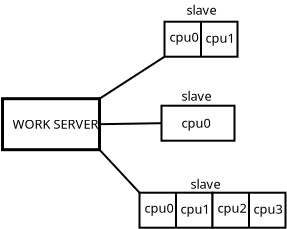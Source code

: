<?xml version="1.0" encoding="UTF-8"?>
<dia:diagram xmlns:dia="http://www.lysator.liu.se/~alla/dia/">
  <dia:layer name="Background" visible="true">
    <dia:object type="Standard - Box" version="0" id="O0">
      <dia:attribute name="obj_pos">
        <dia:point val="0.7,10.3"/>
      </dia:attribute>
      <dia:attribute name="obj_bb">
        <dia:rectangle val="0.625,10.225;5.625,12.925"/>
      </dia:attribute>
      <dia:attribute name="elem_corner">
        <dia:point val="0.7,10.3"/>
      </dia:attribute>
      <dia:attribute name="elem_width">
        <dia:real val="4.85"/>
      </dia:attribute>
      <dia:attribute name="elem_height">
        <dia:real val="2.55"/>
      </dia:attribute>
      <dia:attribute name="border_width">
        <dia:real val="0.15"/>
      </dia:attribute>
      <dia:attribute name="show_background">
        <dia:boolean val="true"/>
      </dia:attribute>
    </dia:object>
    <dia:object type="Standard - Box" version="0" id="O1">
      <dia:attribute name="obj_pos">
        <dia:point val="8.65,10.65"/>
      </dia:attribute>
      <dia:attribute name="obj_bb">
        <dia:rectangle val="8.6,10.6;12.35,12.45"/>
      </dia:attribute>
      <dia:attribute name="elem_corner">
        <dia:point val="8.65,10.65"/>
      </dia:attribute>
      <dia:attribute name="elem_width">
        <dia:real val="3.65"/>
      </dia:attribute>
      <dia:attribute name="elem_height">
        <dia:real val="1.75"/>
      </dia:attribute>
      <dia:attribute name="show_background">
        <dia:boolean val="true"/>
      </dia:attribute>
    </dia:object>
    <dia:object type="Standard - Text" version="0" id="O2">
      <dia:attribute name="obj_pos">
        <dia:point val="1.2,11.8"/>
      </dia:attribute>
      <dia:attribute name="obj_bb">
        <dia:rectangle val="1.2,11.25;5.1,12.2"/>
      </dia:attribute>
      <dia:attribute name="text">
        <dia:composite type="text">
          <dia:attribute name="string">
            <dia:string>#WORK SERVER#</dia:string>
          </dia:attribute>
          <dia:attribute name="font">
            <dia:font family="sans" style="0" name="Helvetica"/>
          </dia:attribute>
          <dia:attribute name="height">
            <dia:real val="0.8"/>
          </dia:attribute>
          <dia:attribute name="pos">
            <dia:point val="1.2,11.8"/>
          </dia:attribute>
          <dia:attribute name="color">
            <dia:color val="#000000"/>
          </dia:attribute>
          <dia:attribute name="alignment">
            <dia:enum val="0"/>
          </dia:attribute>
        </dia:composite>
      </dia:attribute>
    </dia:object>
    <dia:object type="Standard - Text" version="0" id="O3">
      <dia:attribute name="obj_pos">
        <dia:point val="9.65,11.75"/>
      </dia:attribute>
      <dia:attribute name="obj_bb">
        <dia:rectangle val="9.65,11.182;11.068,12.185"/>
      </dia:attribute>
      <dia:attribute name="text">
        <dia:composite type="text">
          <dia:attribute name="string">
            <dia:string>#cpu0#</dia:string>
          </dia:attribute>
          <dia:attribute name="font">
            <dia:font family="sans" style="0" name="Helvetica"/>
          </dia:attribute>
          <dia:attribute name="height">
            <dia:real val="0.8"/>
          </dia:attribute>
          <dia:attribute name="pos">
            <dia:point val="9.65,11.75"/>
          </dia:attribute>
          <dia:attribute name="color">
            <dia:color val="#000000"/>
          </dia:attribute>
          <dia:attribute name="alignment">
            <dia:enum val="0"/>
          </dia:attribute>
        </dia:composite>
      </dia:attribute>
    </dia:object>
    <dia:object type="Standard - Line" version="0" id="O4">
      <dia:attribute name="obj_pos">
        <dia:point val="5.55,10.3"/>
      </dia:attribute>
      <dia:attribute name="obj_bb">
        <dia:rectangle val="5.481,8.131;8.869,10.369"/>
      </dia:attribute>
      <dia:attribute name="conn_endpoints">
        <dia:point val="5.55,10.3"/>
        <dia:point val="8.8,8.2"/>
      </dia:attribute>
      <dia:attribute name="numcp">
        <dia:int val="1"/>
      </dia:attribute>
      <dia:connections>
        <dia:connection handle="0" to="O0" connection="2"/>
        <dia:connection handle="1" to="O7" connection="5"/>
      </dia:connections>
    </dia:object>
    <dia:object type="Standard - Line" version="0" id="O5">
      <dia:attribute name="obj_pos">
        <dia:point val="5.55,11.575"/>
      </dia:attribute>
      <dia:attribute name="obj_bb">
        <dia:rectangle val="5.499,11.474;8.701,11.626"/>
      </dia:attribute>
      <dia:attribute name="conn_endpoints">
        <dia:point val="5.55,11.575"/>
        <dia:point val="8.65,11.525"/>
      </dia:attribute>
      <dia:attribute name="numcp">
        <dia:int val="1"/>
      </dia:attribute>
      <dia:connections>
        <dia:connection handle="0" to="O0" connection="4"/>
        <dia:connection handle="1" to="O1" connection="3"/>
      </dia:connections>
    </dia:object>
    <dia:object type="Standard - Line" version="0" id="O6">
      <dia:attribute name="obj_pos">
        <dia:point val="7.55,15"/>
      </dia:attribute>
      <dia:attribute name="obj_bb">
        <dia:rectangle val="5.479,12.779;7.621,15.071"/>
      </dia:attribute>
      <dia:attribute name="conn_endpoints">
        <dia:point val="7.55,15"/>
        <dia:point val="5.55,12.85"/>
      </dia:attribute>
      <dia:attribute name="numcp">
        <dia:int val="1"/>
      </dia:attribute>
      <dia:connections>
        <dia:connection handle="0" to="O11" connection="0"/>
        <dia:connection handle="1" to="O0" connection="7"/>
      </dia:connections>
    </dia:object>
    <dia:group>
      <dia:object type="Standard - Box" version="0" id="O7">
        <dia:attribute name="obj_pos">
          <dia:point val="8.8,6.45"/>
        </dia:attribute>
        <dia:attribute name="obj_bb">
          <dia:rectangle val="8.75,6.4;12.5,8.25"/>
        </dia:attribute>
        <dia:attribute name="elem_corner">
          <dia:point val="8.8,6.45"/>
        </dia:attribute>
        <dia:attribute name="elem_width">
          <dia:real val="3.65"/>
        </dia:attribute>
        <dia:attribute name="elem_height">
          <dia:real val="1.75"/>
        </dia:attribute>
        <dia:attribute name="show_background">
          <dia:boolean val="true"/>
        </dia:attribute>
      </dia:object>
      <dia:object type="Standard - Line" version="0" id="O8">
        <dia:attribute name="obj_pos">
          <dia:point val="10.625,8.2"/>
        </dia:attribute>
        <dia:attribute name="obj_bb">
          <dia:rectangle val="10.575,6.4;10.675,8.25"/>
        </dia:attribute>
        <dia:attribute name="conn_endpoints">
          <dia:point val="10.625,8.2"/>
          <dia:point val="10.625,6.45"/>
        </dia:attribute>
        <dia:attribute name="numcp">
          <dia:int val="1"/>
        </dia:attribute>
        <dia:connections>
          <dia:connection handle="0" to="O7" connection="6"/>
          <dia:connection handle="1" to="O7" connection="1"/>
        </dia:connections>
      </dia:object>
      <dia:object type="Standard - Text" version="0" id="O9">
        <dia:attribute name="obj_pos">
          <dia:point val="9.05,7.45"/>
        </dia:attribute>
        <dia:attribute name="obj_bb">
          <dia:rectangle val="9.05,6.9;10.45,7.85"/>
        </dia:attribute>
        <dia:attribute name="text">
          <dia:composite type="text">
            <dia:attribute name="string">
              <dia:string>#cpu0#</dia:string>
            </dia:attribute>
            <dia:attribute name="font">
              <dia:font family="sans" style="0" name="Helvetica"/>
            </dia:attribute>
            <dia:attribute name="height">
              <dia:real val="0.8"/>
            </dia:attribute>
            <dia:attribute name="pos">
              <dia:point val="9.05,7.45"/>
            </dia:attribute>
            <dia:attribute name="color">
              <dia:color val="#000000"/>
            </dia:attribute>
            <dia:attribute name="alignment">
              <dia:enum val="0"/>
            </dia:attribute>
          </dia:composite>
        </dia:attribute>
      </dia:object>
      <dia:object type="Standard - Text" version="0" id="O10">
        <dia:attribute name="obj_pos">
          <dia:point val="10.85,7.5"/>
        </dia:attribute>
        <dia:attribute name="obj_bb">
          <dia:rectangle val="10.85,6.95;12.25,7.9"/>
        </dia:attribute>
        <dia:attribute name="text">
          <dia:composite type="text">
            <dia:attribute name="string">
              <dia:string>#cpu1#</dia:string>
            </dia:attribute>
            <dia:attribute name="font">
              <dia:font family="sans" style="0" name="Helvetica"/>
            </dia:attribute>
            <dia:attribute name="height">
              <dia:real val="0.8"/>
            </dia:attribute>
            <dia:attribute name="pos">
              <dia:point val="10.85,7.5"/>
            </dia:attribute>
            <dia:attribute name="color">
              <dia:color val="#000000"/>
            </dia:attribute>
            <dia:attribute name="alignment">
              <dia:enum val="0"/>
            </dia:attribute>
          </dia:composite>
        </dia:attribute>
      </dia:object>
    </dia:group>
    <dia:group>
      <dia:object type="Standard - Box" version="0" id="O11">
        <dia:attribute name="obj_pos">
          <dia:point val="7.55,15"/>
        </dia:attribute>
        <dia:attribute name="obj_bb">
          <dia:rectangle val="7.5,14.95;11.25,16.8"/>
        </dia:attribute>
        <dia:attribute name="elem_corner">
          <dia:point val="7.55,15"/>
        </dia:attribute>
        <dia:attribute name="elem_width">
          <dia:real val="3.65"/>
        </dia:attribute>
        <dia:attribute name="elem_height">
          <dia:real val="1.75"/>
        </dia:attribute>
        <dia:attribute name="show_background">
          <dia:boolean val="true"/>
        </dia:attribute>
      </dia:object>
      <dia:object type="Standard - Line" version="0" id="O12">
        <dia:attribute name="obj_pos">
          <dia:point val="9.375,16.75"/>
        </dia:attribute>
        <dia:attribute name="obj_bb">
          <dia:rectangle val="9.325,14.95;9.425,16.8"/>
        </dia:attribute>
        <dia:attribute name="conn_endpoints">
          <dia:point val="9.375,16.75"/>
          <dia:point val="9.375,15"/>
        </dia:attribute>
        <dia:attribute name="numcp">
          <dia:int val="1"/>
        </dia:attribute>
        <dia:connections>
          <dia:connection handle="0" to="O11" connection="6"/>
          <dia:connection handle="1" to="O11" connection="1"/>
        </dia:connections>
      </dia:object>
      <dia:object type="Standard - Text" version="0" id="O13">
        <dia:attribute name="obj_pos">
          <dia:point val="7.8,16"/>
        </dia:attribute>
        <dia:attribute name="obj_bb">
          <dia:rectangle val="7.8,15.45;9.2,16.4"/>
        </dia:attribute>
        <dia:attribute name="text">
          <dia:composite type="text">
            <dia:attribute name="string">
              <dia:string>#cpu0#</dia:string>
            </dia:attribute>
            <dia:attribute name="font">
              <dia:font family="sans" style="0" name="Helvetica"/>
            </dia:attribute>
            <dia:attribute name="height">
              <dia:real val="0.8"/>
            </dia:attribute>
            <dia:attribute name="pos">
              <dia:point val="7.8,16"/>
            </dia:attribute>
            <dia:attribute name="color">
              <dia:color val="#000000"/>
            </dia:attribute>
            <dia:attribute name="alignment">
              <dia:enum val="0"/>
            </dia:attribute>
          </dia:composite>
        </dia:attribute>
      </dia:object>
      <dia:object type="Standard - Text" version="0" id="O14">
        <dia:attribute name="obj_pos">
          <dia:point val="9.6,16.05"/>
        </dia:attribute>
        <dia:attribute name="obj_bb">
          <dia:rectangle val="9.6,15.5;11,16.45"/>
        </dia:attribute>
        <dia:attribute name="text">
          <dia:composite type="text">
            <dia:attribute name="string">
              <dia:string>#cpu1#</dia:string>
            </dia:attribute>
            <dia:attribute name="font">
              <dia:font family="sans" style="0" name="Helvetica"/>
            </dia:attribute>
            <dia:attribute name="height">
              <dia:real val="0.8"/>
            </dia:attribute>
            <dia:attribute name="pos">
              <dia:point val="9.6,16.05"/>
            </dia:attribute>
            <dia:attribute name="color">
              <dia:color val="#000000"/>
            </dia:attribute>
            <dia:attribute name="alignment">
              <dia:enum val="0"/>
            </dia:attribute>
          </dia:composite>
        </dia:attribute>
      </dia:object>
      <dia:object type="Standard - Box" version="0" id="O15">
        <dia:attribute name="obj_pos">
          <dia:point val="11.2,15"/>
        </dia:attribute>
        <dia:attribute name="obj_bb">
          <dia:rectangle val="11.15,14.95;14.9,16.8"/>
        </dia:attribute>
        <dia:attribute name="elem_corner">
          <dia:point val="11.2,15"/>
        </dia:attribute>
        <dia:attribute name="elem_width">
          <dia:real val="3.65"/>
        </dia:attribute>
        <dia:attribute name="elem_height">
          <dia:real val="1.75"/>
        </dia:attribute>
        <dia:attribute name="show_background">
          <dia:boolean val="true"/>
        </dia:attribute>
      </dia:object>
      <dia:object type="Standard - Line" version="0" id="O16">
        <dia:attribute name="obj_pos">
          <dia:point val="13.025,16.75"/>
        </dia:attribute>
        <dia:attribute name="obj_bb">
          <dia:rectangle val="12.975,14.95;13.075,16.8"/>
        </dia:attribute>
        <dia:attribute name="conn_endpoints">
          <dia:point val="13.025,16.75"/>
          <dia:point val="13.025,15"/>
        </dia:attribute>
        <dia:attribute name="numcp">
          <dia:int val="1"/>
        </dia:attribute>
        <dia:connections>
          <dia:connection handle="0" to="O15" connection="6"/>
          <dia:connection handle="1" to="O15" connection="1"/>
        </dia:connections>
      </dia:object>
      <dia:object type="Standard - Text" version="0" id="O17">
        <dia:attribute name="obj_pos">
          <dia:point val="11.45,16"/>
        </dia:attribute>
        <dia:attribute name="obj_bb">
          <dia:rectangle val="11.45,15.45;12.85,16.4"/>
        </dia:attribute>
        <dia:attribute name="text">
          <dia:composite type="text">
            <dia:attribute name="string">
              <dia:string>#cpu2#</dia:string>
            </dia:attribute>
            <dia:attribute name="font">
              <dia:font family="sans" style="0" name="Helvetica"/>
            </dia:attribute>
            <dia:attribute name="height">
              <dia:real val="0.8"/>
            </dia:attribute>
            <dia:attribute name="pos">
              <dia:point val="11.45,16"/>
            </dia:attribute>
            <dia:attribute name="color">
              <dia:color val="#000000"/>
            </dia:attribute>
            <dia:attribute name="alignment">
              <dia:enum val="0"/>
            </dia:attribute>
          </dia:composite>
        </dia:attribute>
      </dia:object>
      <dia:object type="Standard - Text" version="0" id="O18">
        <dia:attribute name="obj_pos">
          <dia:point val="13.25,16.05"/>
        </dia:attribute>
        <dia:attribute name="obj_bb">
          <dia:rectangle val="13.25,15.5;14.65,16.45"/>
        </dia:attribute>
        <dia:attribute name="text">
          <dia:composite type="text">
            <dia:attribute name="string">
              <dia:string>#cpu3#</dia:string>
            </dia:attribute>
            <dia:attribute name="font">
              <dia:font family="sans" style="0" name="Helvetica"/>
            </dia:attribute>
            <dia:attribute name="height">
              <dia:real val="0.8"/>
            </dia:attribute>
            <dia:attribute name="pos">
              <dia:point val="13.25,16.05"/>
            </dia:attribute>
            <dia:attribute name="color">
              <dia:color val="#000000"/>
            </dia:attribute>
            <dia:attribute name="alignment">
              <dia:enum val="0"/>
            </dia:attribute>
          </dia:composite>
        </dia:attribute>
      </dia:object>
    </dia:group>
    <dia:object type="Standard - Text" version="0" id="O19">
      <dia:attribute name="obj_pos">
        <dia:point val="9.9,6.1"/>
      </dia:attribute>
      <dia:attribute name="obj_bb">
        <dia:rectangle val="9.9,5.532;11.318,6.535"/>
      </dia:attribute>
      <dia:attribute name="text">
        <dia:composite type="text">
          <dia:attribute name="string">
            <dia:string>#slave#</dia:string>
          </dia:attribute>
          <dia:attribute name="font">
            <dia:font family="sans" style="0" name="Helvetica"/>
          </dia:attribute>
          <dia:attribute name="height">
            <dia:real val="0.8"/>
          </dia:attribute>
          <dia:attribute name="pos">
            <dia:point val="9.9,6.1"/>
          </dia:attribute>
          <dia:attribute name="color">
            <dia:color val="#000000"/>
          </dia:attribute>
          <dia:attribute name="alignment">
            <dia:enum val="0"/>
          </dia:attribute>
        </dia:composite>
      </dia:attribute>
    </dia:object>
    <dia:object type="Standard - Text" version="0" id="O20">
      <dia:attribute name="obj_pos">
        <dia:point val="10.1,14.8"/>
      </dia:attribute>
      <dia:attribute name="obj_bb">
        <dia:rectangle val="10.082,14.232;11.5,15.235"/>
      </dia:attribute>
      <dia:attribute name="text">
        <dia:composite type="text">
          <dia:attribute name="string">
            <dia:string>#slave#</dia:string>
          </dia:attribute>
          <dia:attribute name="font">
            <dia:font family="sans" style="0" name="Helvetica"/>
          </dia:attribute>
          <dia:attribute name="height">
            <dia:real val="0.8"/>
          </dia:attribute>
          <dia:attribute name="pos">
            <dia:point val="10.1,14.8"/>
          </dia:attribute>
          <dia:attribute name="color">
            <dia:color val="#000000"/>
          </dia:attribute>
          <dia:attribute name="alignment">
            <dia:enum val="0"/>
          </dia:attribute>
        </dia:composite>
      </dia:attribute>
    </dia:object>
    <dia:object type="Standard - Text" version="0" id="O21">
      <dia:attribute name="obj_pos">
        <dia:point val="9.65,10.4"/>
      </dia:attribute>
      <dia:attribute name="obj_bb">
        <dia:rectangle val="9.65,9.832;11.068,10.835"/>
      </dia:attribute>
      <dia:attribute name="text">
        <dia:composite type="text">
          <dia:attribute name="string">
            <dia:string>#slave#</dia:string>
          </dia:attribute>
          <dia:attribute name="font">
            <dia:font family="sans" style="0" name="Helvetica"/>
          </dia:attribute>
          <dia:attribute name="height">
            <dia:real val="0.8"/>
          </dia:attribute>
          <dia:attribute name="pos">
            <dia:point val="9.65,10.4"/>
          </dia:attribute>
          <dia:attribute name="color">
            <dia:color val="#000000"/>
          </dia:attribute>
          <dia:attribute name="alignment">
            <dia:enum val="0"/>
          </dia:attribute>
        </dia:composite>
      </dia:attribute>
    </dia:object>
  </dia:layer>
</dia:diagram>
